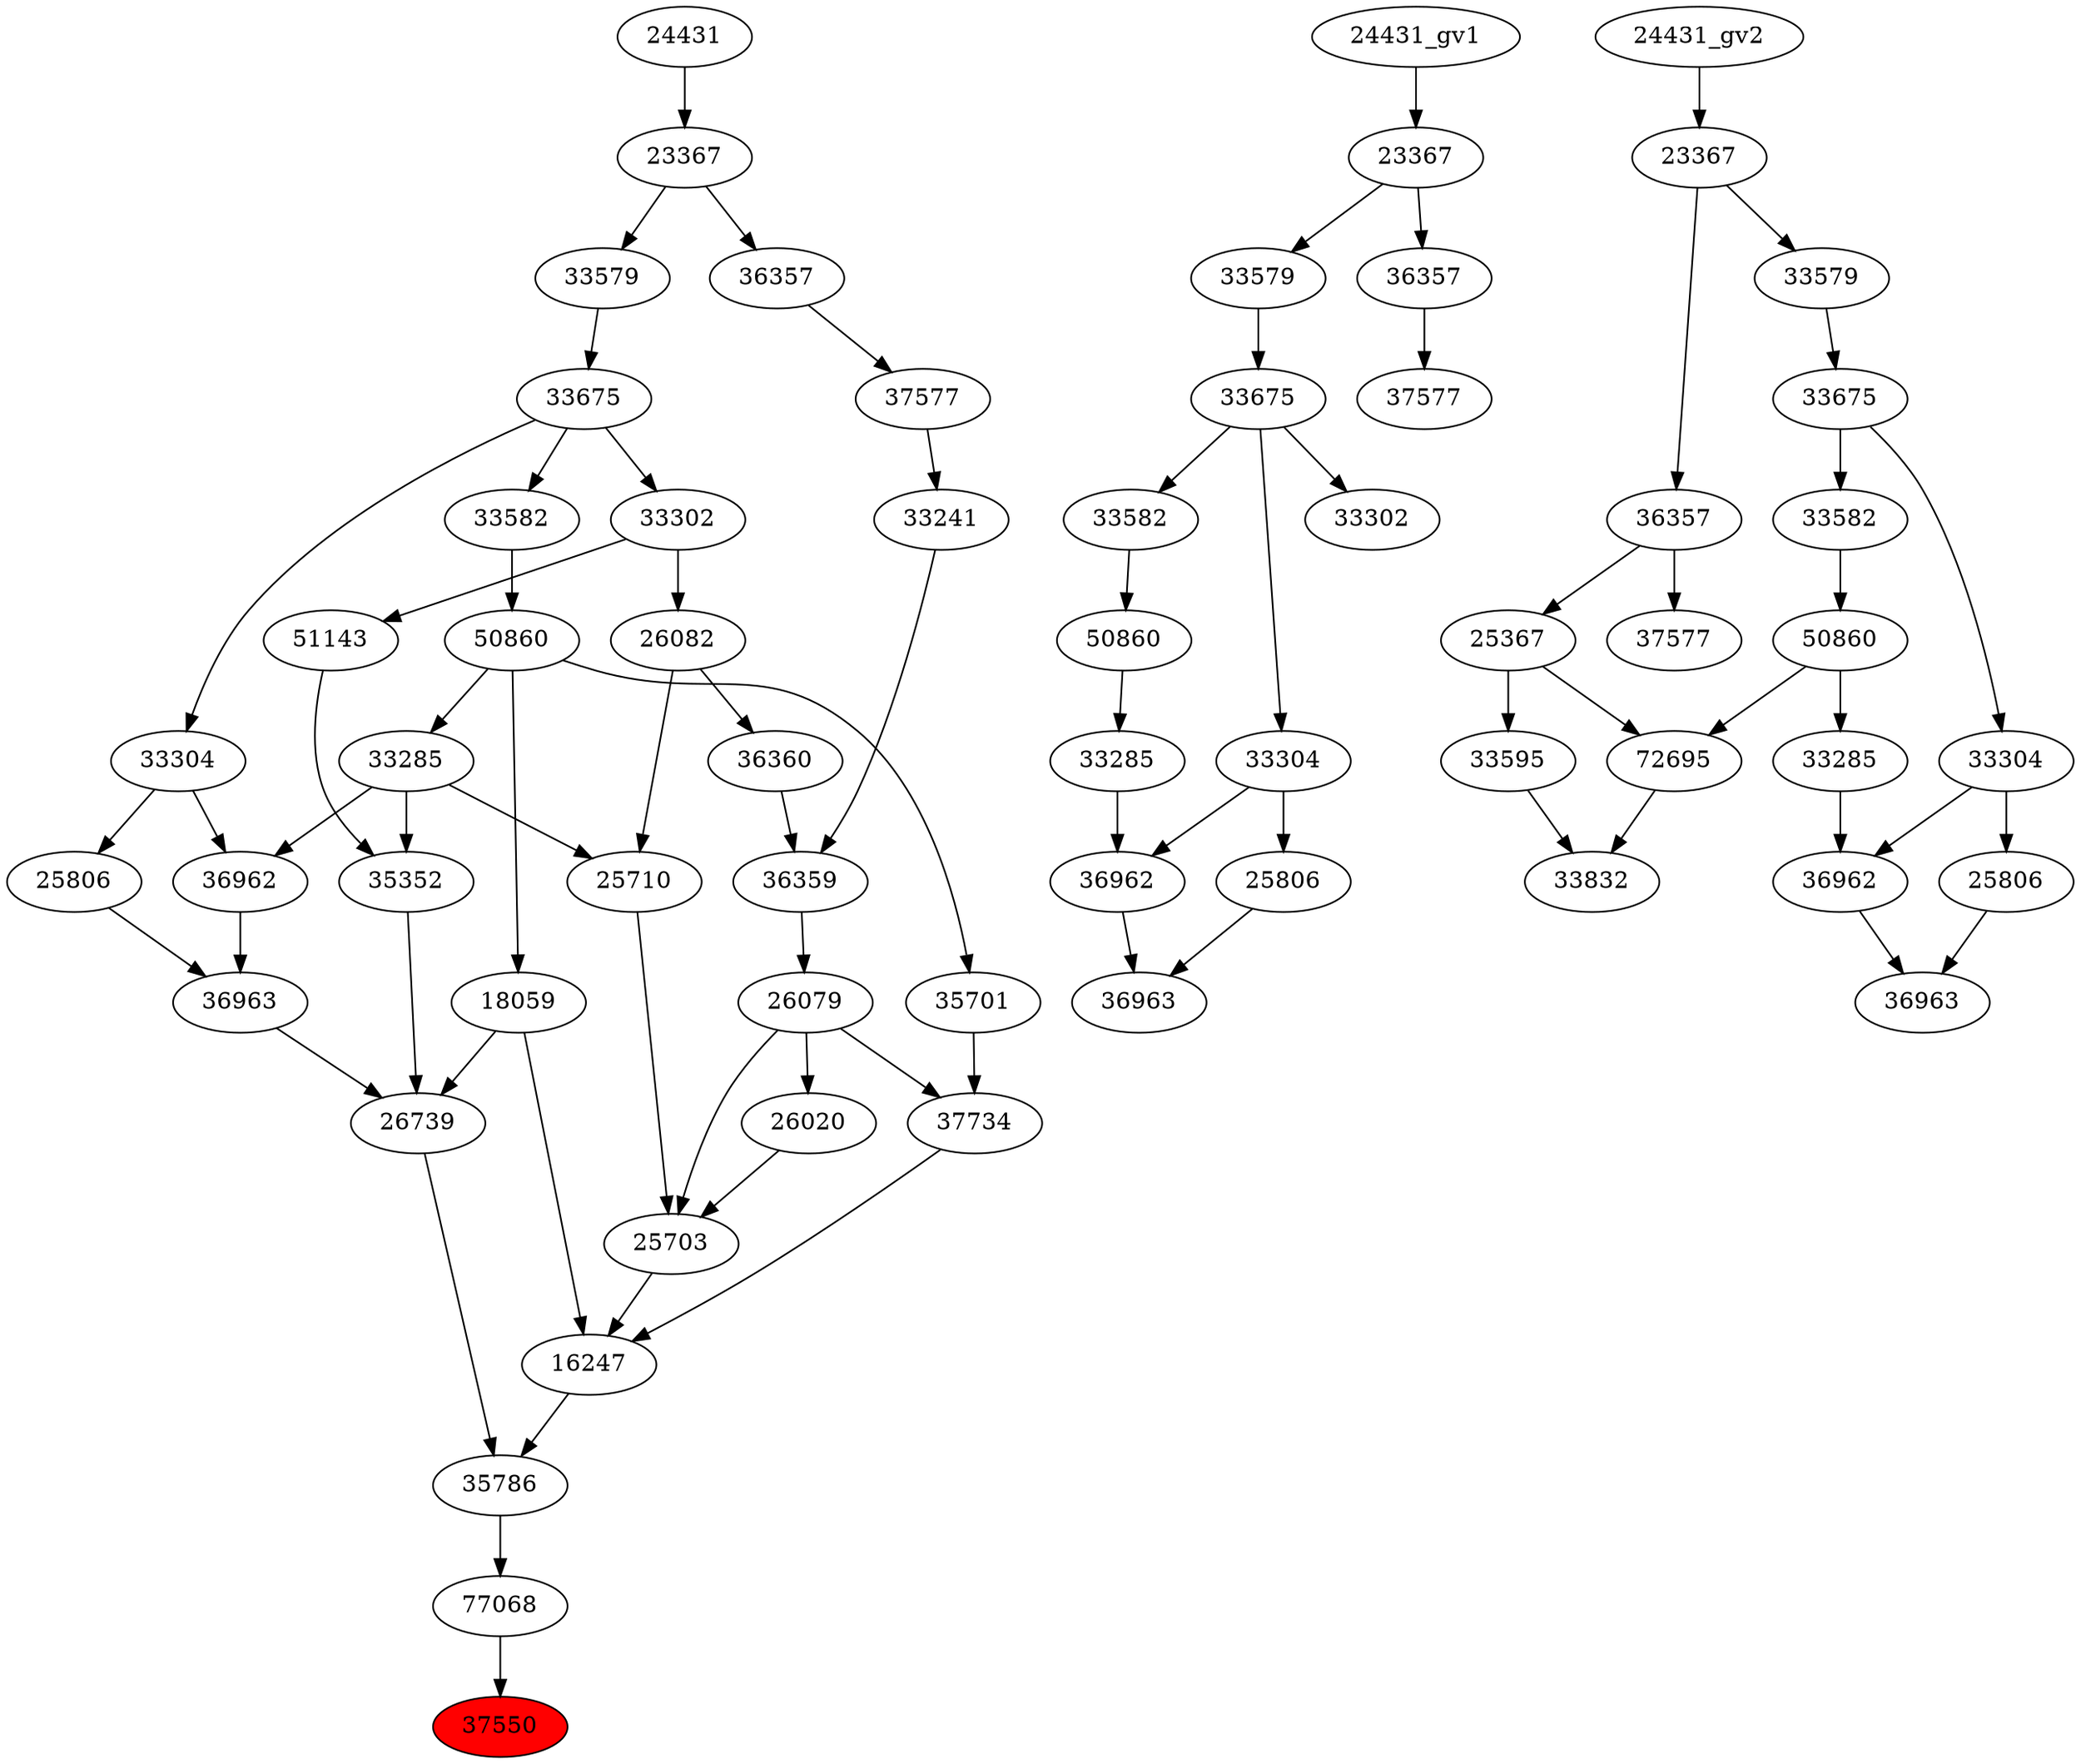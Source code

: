 strict digraph root {
	node [label="\N"];
	{
		node [fillcolor="",
			label="\N",
			style=""
		];
		37550		 [fillcolor=red,
			label=37550,
			style=filled];
		77068		 [label=77068];
		77068 -> 37550;
		35786		 [label=35786];
		35786 -> 77068;
		26739		 [label=26739];
		26739 -> 35786;
		16247		 [label=16247];
		16247 -> 35786;
		18059		 [label=18059];
		18059 -> 26739;
		18059 -> 16247;
		36963		 [label=36963];
		36963 -> 26739;
		35352		 [label=35352];
		35352 -> 26739;
		25703		 [label=25703];
		25703 -> 16247;
		37734		 [label=37734];
		37734 -> 16247;
		50860		 [label=50860];
		50860 -> 18059;
		33285		 [label=33285];
		50860 -> 33285;
		35701		 [label=35701];
		50860 -> 35701;
		36962		 [label=36962];
		36962 -> 36963;
		25806		 [label=25806];
		25806 -> 36963;
		33285 -> 35352;
		33285 -> 36962;
		25710		 [label=25710];
		33285 -> 25710;
		51143		 [label=51143];
		51143 -> 35352;
		26020		 [label=26020];
		26020 -> 25703;
		26079		 [label=26079];
		26079 -> 25703;
		26079 -> 37734;
		26079 -> 26020;
		25710 -> 25703;
		35701 -> 37734;
		33582		 [label=33582];
		33582 -> 50860;
		33304		 [label=33304];
		33304 -> 36962;
		33304 -> 25806;
		33302		 [label=33302];
		33302 -> 51143;
		26082		 [label=26082];
		33302 -> 26082;
		36359		 [label=36359];
		36359 -> 26079;
		26082 -> 25710;
		36360		 [label=36360];
		26082 -> 36360;
		33675		 [label=33675];
		33675 -> 33582;
		33675 -> 33304;
		33675 -> 33302;
		33241		 [label=33241];
		33241 -> 36359;
		36360 -> 36359;
		33579		 [label=33579];
		33579 -> 33675;
		37577		 [label=37577];
		37577 -> 33241;
		23367		 [label=23367];
		23367 -> 33579;
		36357		 [label=36357];
		23367 -> 36357;
		36357 -> 37577;
		24431		 [label=24431];
		24431 -> 23367;
	}
	{
		node [label="\N"];
		"36963_gv1"		 [label=36963];
		"36962_gv1"		 [label=36962];
		"36962_gv1" -> "36963_gv1";
		"25806_gv1"		 [label=25806];
		"25806_gv1" -> "36963_gv1";
		"50860_gv1"		 [label=50860];
		"33285_gv1"		 [label=33285];
		"50860_gv1" -> "33285_gv1";
		"33582_gv1"		 [label=33582];
		"33582_gv1" -> "50860_gv1";
		"33285_gv1" -> "36962_gv1";
		"33304_gv1"		 [label=33304];
		"33304_gv1" -> "36962_gv1";
		"33304_gv1" -> "25806_gv1";
		"33675_gv1"		 [label=33675];
		"33675_gv1" -> "33582_gv1";
		"33675_gv1" -> "33304_gv1";
		"33302_gv1"		 [label=33302];
		"33675_gv1" -> "33302_gv1";
		"33579_gv1"		 [label=33579];
		"33579_gv1" -> "33675_gv1";
		"23367_gv1"		 [label=23367];
		"23367_gv1" -> "33579_gv1";
		"36357_gv1"		 [label=36357];
		"23367_gv1" -> "36357_gv1";
		"37577_gv1"		 [label=37577];
		"36357_gv1" -> "37577_gv1";
		"24431_gv1" -> "23367_gv1";
	}
	{
		node [label="\N"];
		33832		 [label=33832];
		72695		 [label=72695];
		72695 -> 33832;
		33595		 [label=33595];
		33595 -> 33832;
		"50860_gv2"		 [label=50860];
		"50860_gv2" -> 72695;
		"33285_gv2"		 [label=33285];
		"50860_gv2" -> "33285_gv2";
		25367		 [label=25367];
		25367 -> 72695;
		25367 -> 33595;
		"33582_gv2"		 [label=33582];
		"33582_gv2" -> "50860_gv2";
		"36357_gv2"		 [label=36357];
		"36357_gv2" -> 25367;
		"37577_gv2"		 [label=37577];
		"36357_gv2" -> "37577_gv2";
		"36963_gv2"		 [label=36963];
		"36962_gv2"		 [label=36962];
		"36962_gv2" -> "36963_gv2";
		"25806_gv2"		 [label=25806];
		"25806_gv2" -> "36963_gv2";
		"33304_gv2"		 [label=33304];
		"33304_gv2" -> "36962_gv2";
		"33304_gv2" -> "25806_gv2";
		"33675_gv2"		 [label=33675];
		"33675_gv2" -> "33582_gv2";
		"33675_gv2" -> "33304_gv2";
		"23367_gv2"		 [label=23367];
		"23367_gv2" -> "36357_gv2";
		"33579_gv2"		 [label=33579];
		"23367_gv2" -> "33579_gv2";
		"33285_gv2" -> "36962_gv2";
		"33579_gv2" -> "33675_gv2";
		"24431_gv2" -> "23367_gv2";
	}
}
